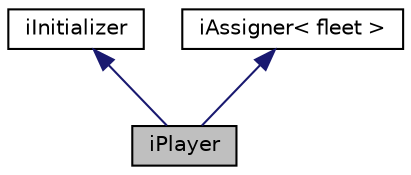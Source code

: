 digraph "iPlayer"
{
 // LATEX_PDF_SIZE
  edge [fontname="Helvetica",fontsize="10",labelfontname="Helvetica",labelfontsize="10"];
  node [fontname="Helvetica",fontsize="10",shape=record];
  Node1 [label="iPlayer",height=0.2,width=0.4,color="black", fillcolor="grey75", style="filled", fontcolor="black",tooltip=" "];
  Node2 -> Node1 [dir="back",color="midnightblue",fontsize="10",style="solid",fontname="Helvetica"];
  Node2 [label="iInitializer",height=0.2,width=0.4,color="black", fillcolor="white", style="filled",URL="$structi_initializer.html",tooltip=" "];
  Node3 -> Node1 [dir="back",color="midnightblue",fontsize="10",style="solid",fontname="Helvetica"];
  Node3 [label="iAssigner\< fleet \>",height=0.2,width=0.4,color="black", fillcolor="white", style="filled",URL="$structi_assigner.html",tooltip=" "];
}
